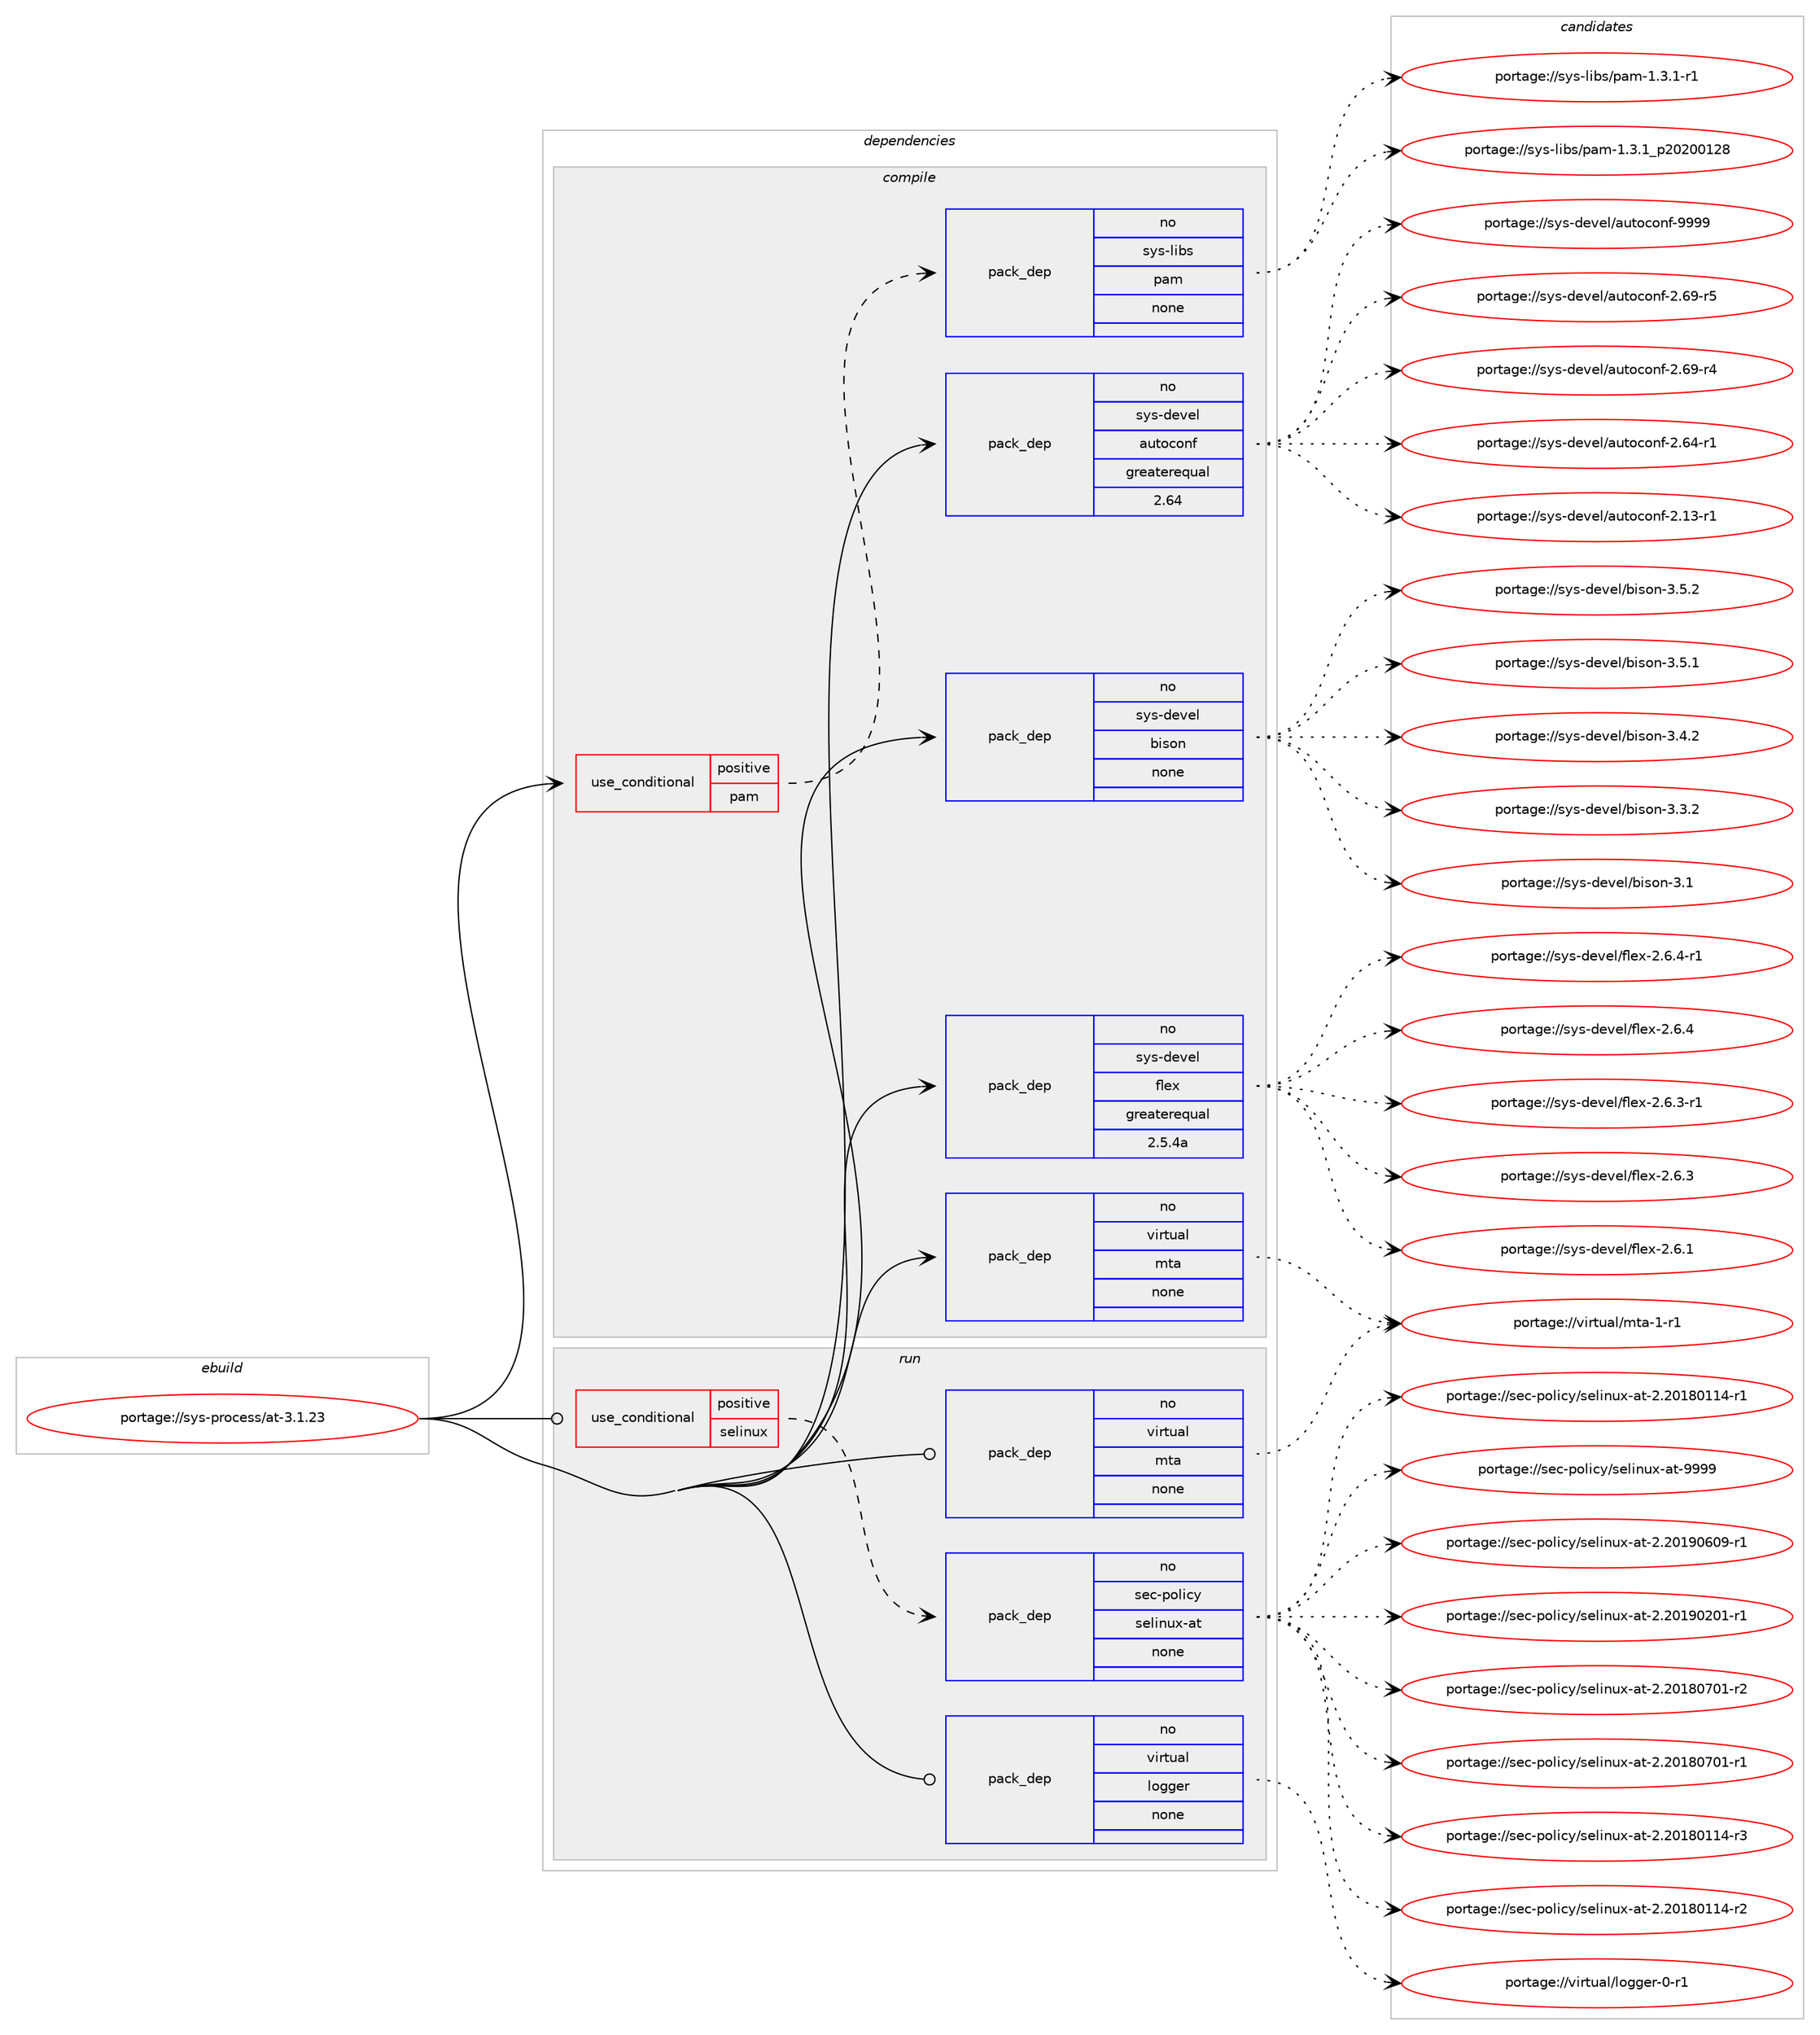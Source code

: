 digraph prolog {

# *************
# Graph options
# *************

newrank=true;
concentrate=true;
compound=true;
graph [rankdir=LR,fontname=Helvetica,fontsize=10,ranksep=1.5];#, ranksep=2.5, nodesep=0.2];
edge  [arrowhead=vee];
node  [fontname=Helvetica,fontsize=10];

# **********
# The ebuild
# **********

subgraph cluster_leftcol {
color=gray;
rank=same;
label=<<i>ebuild</i>>;
id [label="portage://sys-process/at-3.1.23", color=red, width=4, href="../sys-process/at-3.1.23.svg"];
}

# ****************
# The dependencies
# ****************

subgraph cluster_midcol {
color=gray;
label=<<i>dependencies</i>>;
subgraph cluster_compile {
fillcolor="#eeeeee";
style=filled;
label=<<i>compile</i>>;
subgraph cond6440 {
dependency36261 [label=<<TABLE BORDER="0" CELLBORDER="1" CELLSPACING="0" CELLPADDING="4"><TR><TD ROWSPAN="3" CELLPADDING="10">use_conditional</TD></TR><TR><TD>positive</TD></TR><TR><TD>pam</TD></TR></TABLE>>, shape=none, color=red];
subgraph pack28957 {
dependency36262 [label=<<TABLE BORDER="0" CELLBORDER="1" CELLSPACING="0" CELLPADDING="4" WIDTH="220"><TR><TD ROWSPAN="6" CELLPADDING="30">pack_dep</TD></TR><TR><TD WIDTH="110">no</TD></TR><TR><TD>sys-libs</TD></TR><TR><TD>pam</TD></TR><TR><TD>none</TD></TR><TR><TD></TD></TR></TABLE>>, shape=none, color=blue];
}
dependency36261:e -> dependency36262:w [weight=20,style="dashed",arrowhead="vee"];
}
id:e -> dependency36261:w [weight=20,style="solid",arrowhead="vee"];
subgraph pack28958 {
dependency36263 [label=<<TABLE BORDER="0" CELLBORDER="1" CELLSPACING="0" CELLPADDING="4" WIDTH="220"><TR><TD ROWSPAN="6" CELLPADDING="30">pack_dep</TD></TR><TR><TD WIDTH="110">no</TD></TR><TR><TD>sys-devel</TD></TR><TR><TD>autoconf</TD></TR><TR><TD>greaterequal</TD></TR><TR><TD>2.64</TD></TR></TABLE>>, shape=none, color=blue];
}
id:e -> dependency36263:w [weight=20,style="solid",arrowhead="vee"];
subgraph pack28959 {
dependency36264 [label=<<TABLE BORDER="0" CELLBORDER="1" CELLSPACING="0" CELLPADDING="4" WIDTH="220"><TR><TD ROWSPAN="6" CELLPADDING="30">pack_dep</TD></TR><TR><TD WIDTH="110">no</TD></TR><TR><TD>sys-devel</TD></TR><TR><TD>bison</TD></TR><TR><TD>none</TD></TR><TR><TD></TD></TR></TABLE>>, shape=none, color=blue];
}
id:e -> dependency36264:w [weight=20,style="solid",arrowhead="vee"];
subgraph pack28960 {
dependency36265 [label=<<TABLE BORDER="0" CELLBORDER="1" CELLSPACING="0" CELLPADDING="4" WIDTH="220"><TR><TD ROWSPAN="6" CELLPADDING="30">pack_dep</TD></TR><TR><TD WIDTH="110">no</TD></TR><TR><TD>sys-devel</TD></TR><TR><TD>flex</TD></TR><TR><TD>greaterequal</TD></TR><TR><TD>2.5.4a</TD></TR></TABLE>>, shape=none, color=blue];
}
id:e -> dependency36265:w [weight=20,style="solid",arrowhead="vee"];
subgraph pack28961 {
dependency36266 [label=<<TABLE BORDER="0" CELLBORDER="1" CELLSPACING="0" CELLPADDING="4" WIDTH="220"><TR><TD ROWSPAN="6" CELLPADDING="30">pack_dep</TD></TR><TR><TD WIDTH="110">no</TD></TR><TR><TD>virtual</TD></TR><TR><TD>mta</TD></TR><TR><TD>none</TD></TR><TR><TD></TD></TR></TABLE>>, shape=none, color=blue];
}
id:e -> dependency36266:w [weight=20,style="solid",arrowhead="vee"];
}
subgraph cluster_compileandrun {
fillcolor="#eeeeee";
style=filled;
label=<<i>compile and run</i>>;
}
subgraph cluster_run {
fillcolor="#eeeeee";
style=filled;
label=<<i>run</i>>;
subgraph cond6441 {
dependency36267 [label=<<TABLE BORDER="0" CELLBORDER="1" CELLSPACING="0" CELLPADDING="4"><TR><TD ROWSPAN="3" CELLPADDING="10">use_conditional</TD></TR><TR><TD>positive</TD></TR><TR><TD>selinux</TD></TR></TABLE>>, shape=none, color=red];
subgraph pack28962 {
dependency36268 [label=<<TABLE BORDER="0" CELLBORDER="1" CELLSPACING="0" CELLPADDING="4" WIDTH="220"><TR><TD ROWSPAN="6" CELLPADDING="30">pack_dep</TD></TR><TR><TD WIDTH="110">no</TD></TR><TR><TD>sec-policy</TD></TR><TR><TD>selinux-at</TD></TR><TR><TD>none</TD></TR><TR><TD></TD></TR></TABLE>>, shape=none, color=blue];
}
dependency36267:e -> dependency36268:w [weight=20,style="dashed",arrowhead="vee"];
}
id:e -> dependency36267:w [weight=20,style="solid",arrowhead="odot"];
subgraph pack28963 {
dependency36269 [label=<<TABLE BORDER="0" CELLBORDER="1" CELLSPACING="0" CELLPADDING="4" WIDTH="220"><TR><TD ROWSPAN="6" CELLPADDING="30">pack_dep</TD></TR><TR><TD WIDTH="110">no</TD></TR><TR><TD>virtual</TD></TR><TR><TD>logger</TD></TR><TR><TD>none</TD></TR><TR><TD></TD></TR></TABLE>>, shape=none, color=blue];
}
id:e -> dependency36269:w [weight=20,style="solid",arrowhead="odot"];
subgraph pack28964 {
dependency36270 [label=<<TABLE BORDER="0" CELLBORDER="1" CELLSPACING="0" CELLPADDING="4" WIDTH="220"><TR><TD ROWSPAN="6" CELLPADDING="30">pack_dep</TD></TR><TR><TD WIDTH="110">no</TD></TR><TR><TD>virtual</TD></TR><TR><TD>mta</TD></TR><TR><TD>none</TD></TR><TR><TD></TD></TR></TABLE>>, shape=none, color=blue];
}
id:e -> dependency36270:w [weight=20,style="solid",arrowhead="odot"];
}
}

# **************
# The candidates
# **************

subgraph cluster_choices {
rank=same;
color=gray;
label=<<i>candidates</i>>;

subgraph choice28957 {
color=black;
nodesep=1;
choice11512111545108105981154711297109454946514649951125048504848495056 [label="portage://sys-libs/pam-1.3.1_p20200128", color=red, width=4,href="../sys-libs/pam-1.3.1_p20200128.svg"];
choice115121115451081059811547112971094549465146494511449 [label="portage://sys-libs/pam-1.3.1-r1", color=red, width=4,href="../sys-libs/pam-1.3.1-r1.svg"];
dependency36262:e -> choice11512111545108105981154711297109454946514649951125048504848495056:w [style=dotted,weight="100"];
dependency36262:e -> choice115121115451081059811547112971094549465146494511449:w [style=dotted,weight="100"];
}
subgraph choice28958 {
color=black;
nodesep=1;
choice115121115451001011181011084797117116111991111101024557575757 [label="portage://sys-devel/autoconf-9999", color=red, width=4,href="../sys-devel/autoconf-9999.svg"];
choice1151211154510010111810110847971171161119911111010245504654574511453 [label="portage://sys-devel/autoconf-2.69-r5", color=red, width=4,href="../sys-devel/autoconf-2.69-r5.svg"];
choice1151211154510010111810110847971171161119911111010245504654574511452 [label="portage://sys-devel/autoconf-2.69-r4", color=red, width=4,href="../sys-devel/autoconf-2.69-r4.svg"];
choice1151211154510010111810110847971171161119911111010245504654524511449 [label="portage://sys-devel/autoconf-2.64-r1", color=red, width=4,href="../sys-devel/autoconf-2.64-r1.svg"];
choice1151211154510010111810110847971171161119911111010245504649514511449 [label="portage://sys-devel/autoconf-2.13-r1", color=red, width=4,href="../sys-devel/autoconf-2.13-r1.svg"];
dependency36263:e -> choice115121115451001011181011084797117116111991111101024557575757:w [style=dotted,weight="100"];
dependency36263:e -> choice1151211154510010111810110847971171161119911111010245504654574511453:w [style=dotted,weight="100"];
dependency36263:e -> choice1151211154510010111810110847971171161119911111010245504654574511452:w [style=dotted,weight="100"];
dependency36263:e -> choice1151211154510010111810110847971171161119911111010245504654524511449:w [style=dotted,weight="100"];
dependency36263:e -> choice1151211154510010111810110847971171161119911111010245504649514511449:w [style=dotted,weight="100"];
}
subgraph choice28959 {
color=black;
nodesep=1;
choice115121115451001011181011084798105115111110455146534650 [label="portage://sys-devel/bison-3.5.2", color=red, width=4,href="../sys-devel/bison-3.5.2.svg"];
choice115121115451001011181011084798105115111110455146534649 [label="portage://sys-devel/bison-3.5.1", color=red, width=4,href="../sys-devel/bison-3.5.1.svg"];
choice115121115451001011181011084798105115111110455146524650 [label="portage://sys-devel/bison-3.4.2", color=red, width=4,href="../sys-devel/bison-3.4.2.svg"];
choice115121115451001011181011084798105115111110455146514650 [label="portage://sys-devel/bison-3.3.2", color=red, width=4,href="../sys-devel/bison-3.3.2.svg"];
choice11512111545100101118101108479810511511111045514649 [label="portage://sys-devel/bison-3.1", color=red, width=4,href="../sys-devel/bison-3.1.svg"];
dependency36264:e -> choice115121115451001011181011084798105115111110455146534650:w [style=dotted,weight="100"];
dependency36264:e -> choice115121115451001011181011084798105115111110455146534649:w [style=dotted,weight="100"];
dependency36264:e -> choice115121115451001011181011084798105115111110455146524650:w [style=dotted,weight="100"];
dependency36264:e -> choice115121115451001011181011084798105115111110455146514650:w [style=dotted,weight="100"];
dependency36264:e -> choice11512111545100101118101108479810511511111045514649:w [style=dotted,weight="100"];
}
subgraph choice28960 {
color=black;
nodesep=1;
choice11512111545100101118101108471021081011204550465446524511449 [label="portage://sys-devel/flex-2.6.4-r1", color=red, width=4,href="../sys-devel/flex-2.6.4-r1.svg"];
choice1151211154510010111810110847102108101120455046544652 [label="portage://sys-devel/flex-2.6.4", color=red, width=4,href="../sys-devel/flex-2.6.4.svg"];
choice11512111545100101118101108471021081011204550465446514511449 [label="portage://sys-devel/flex-2.6.3-r1", color=red, width=4,href="../sys-devel/flex-2.6.3-r1.svg"];
choice1151211154510010111810110847102108101120455046544651 [label="portage://sys-devel/flex-2.6.3", color=red, width=4,href="../sys-devel/flex-2.6.3.svg"];
choice1151211154510010111810110847102108101120455046544649 [label="portage://sys-devel/flex-2.6.1", color=red, width=4,href="../sys-devel/flex-2.6.1.svg"];
dependency36265:e -> choice11512111545100101118101108471021081011204550465446524511449:w [style=dotted,weight="100"];
dependency36265:e -> choice1151211154510010111810110847102108101120455046544652:w [style=dotted,weight="100"];
dependency36265:e -> choice11512111545100101118101108471021081011204550465446514511449:w [style=dotted,weight="100"];
dependency36265:e -> choice1151211154510010111810110847102108101120455046544651:w [style=dotted,weight="100"];
dependency36265:e -> choice1151211154510010111810110847102108101120455046544649:w [style=dotted,weight="100"];
}
subgraph choice28961 {
color=black;
nodesep=1;
choice11810511411611797108471091169745494511449 [label="portage://virtual/mta-1-r1", color=red, width=4,href="../virtual/mta-1-r1.svg"];
dependency36266:e -> choice11810511411611797108471091169745494511449:w [style=dotted,weight="100"];
}
subgraph choice28962 {
color=black;
nodesep=1;
choice1151019945112111108105991214711510110810511011712045971164557575757 [label="portage://sec-policy/selinux-at-9999", color=red, width=4,href="../sec-policy/selinux-at-9999.svg"];
choice11510199451121111081059912147115101108105110117120459711645504650484957485448574511449 [label="portage://sec-policy/selinux-at-2.20190609-r1", color=red, width=4,href="../sec-policy/selinux-at-2.20190609-r1.svg"];
choice11510199451121111081059912147115101108105110117120459711645504650484957485048494511449 [label="portage://sec-policy/selinux-at-2.20190201-r1", color=red, width=4,href="../sec-policy/selinux-at-2.20190201-r1.svg"];
choice11510199451121111081059912147115101108105110117120459711645504650484956485548494511450 [label="portage://sec-policy/selinux-at-2.20180701-r2", color=red, width=4,href="../sec-policy/selinux-at-2.20180701-r2.svg"];
choice11510199451121111081059912147115101108105110117120459711645504650484956485548494511449 [label="portage://sec-policy/selinux-at-2.20180701-r1", color=red, width=4,href="../sec-policy/selinux-at-2.20180701-r1.svg"];
choice11510199451121111081059912147115101108105110117120459711645504650484956484949524511451 [label="portage://sec-policy/selinux-at-2.20180114-r3", color=red, width=4,href="../sec-policy/selinux-at-2.20180114-r3.svg"];
choice11510199451121111081059912147115101108105110117120459711645504650484956484949524511450 [label="portage://sec-policy/selinux-at-2.20180114-r2", color=red, width=4,href="../sec-policy/selinux-at-2.20180114-r2.svg"];
choice11510199451121111081059912147115101108105110117120459711645504650484956484949524511449 [label="portage://sec-policy/selinux-at-2.20180114-r1", color=red, width=4,href="../sec-policy/selinux-at-2.20180114-r1.svg"];
dependency36268:e -> choice1151019945112111108105991214711510110810511011712045971164557575757:w [style=dotted,weight="100"];
dependency36268:e -> choice11510199451121111081059912147115101108105110117120459711645504650484957485448574511449:w [style=dotted,weight="100"];
dependency36268:e -> choice11510199451121111081059912147115101108105110117120459711645504650484957485048494511449:w [style=dotted,weight="100"];
dependency36268:e -> choice11510199451121111081059912147115101108105110117120459711645504650484956485548494511450:w [style=dotted,weight="100"];
dependency36268:e -> choice11510199451121111081059912147115101108105110117120459711645504650484956485548494511449:w [style=dotted,weight="100"];
dependency36268:e -> choice11510199451121111081059912147115101108105110117120459711645504650484956484949524511451:w [style=dotted,weight="100"];
dependency36268:e -> choice11510199451121111081059912147115101108105110117120459711645504650484956484949524511450:w [style=dotted,weight="100"];
dependency36268:e -> choice11510199451121111081059912147115101108105110117120459711645504650484956484949524511449:w [style=dotted,weight="100"];
}
subgraph choice28963 {
color=black;
nodesep=1;
choice118105114116117971084710811110310310111445484511449 [label="portage://virtual/logger-0-r1", color=red, width=4,href="../virtual/logger-0-r1.svg"];
dependency36269:e -> choice118105114116117971084710811110310310111445484511449:w [style=dotted,weight="100"];
}
subgraph choice28964 {
color=black;
nodesep=1;
choice11810511411611797108471091169745494511449 [label="portage://virtual/mta-1-r1", color=red, width=4,href="../virtual/mta-1-r1.svg"];
dependency36270:e -> choice11810511411611797108471091169745494511449:w [style=dotted,weight="100"];
}
}

}
